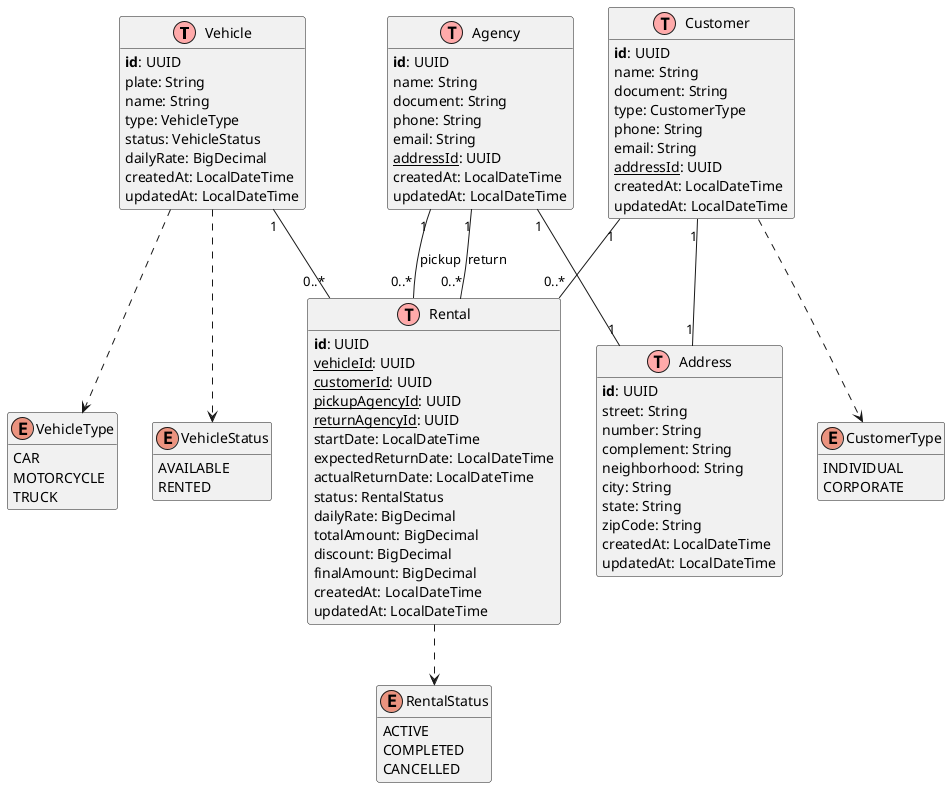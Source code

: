 @startuml Vehicle Rental System ERD

!define table(x) class x << (T,#FFAAAA) >>
!define primary_key(x) <b>x</b>
!define foreign_key(x) <u>x</u>

hide methods
hide stereotypes

' Entities
table(Vehicle) {
    primary_key(id): UUID
    plate: String
    name: String
    type: VehicleType
    status: VehicleStatus
    dailyRate: BigDecimal
    createdAt: LocalDateTime
    updatedAt: LocalDateTime
}

table(Address) {
    primary_key(id): UUID
    street: String
    number: String
    complement: String
    neighborhood: String
    city: String
    state: String
    zipCode: String
    createdAt: LocalDateTime
    updatedAt: LocalDateTime
}

table(Agency) {
    primary_key(id): UUID
    name: String
    document: String
    phone: String
    email: String
    foreign_key(addressId): UUID
    createdAt: LocalDateTime
    updatedAt: LocalDateTime
}

table(Customer) {
    primary_key(id): UUID
    name: String
    document: String
    type: CustomerType
    phone: String
    email: String
    foreign_key(addressId): UUID
    createdAt: LocalDateTime
    updatedAt: LocalDateTime
}

table(Rental) {
    primary_key(id): UUID
    foreign_key(vehicleId): UUID
    foreign_key(customerId): UUID
    foreign_key(pickupAgencyId): UUID
    foreign_key(returnAgencyId): UUID
    startDate: LocalDateTime
    expectedReturnDate: LocalDateTime
    actualReturnDate: LocalDateTime
    status: RentalStatus
    dailyRate: BigDecimal
    totalAmount: BigDecimal
    discount: BigDecimal
    finalAmount: BigDecimal
    createdAt: LocalDateTime
    updatedAt: LocalDateTime
}

' Enums
enum VehicleType {
    CAR
    MOTORCYCLE
    TRUCK
}

enum VehicleStatus {
    AVAILABLE
    RENTED
}

enum CustomerType {
    INDIVIDUAL
    CORPORATE
}

enum RentalStatus {
    ACTIVE
    COMPLETED
    CANCELLED
}

' Relationships
Vehicle "1" -- "0..*" Rental
Customer "1" -- "0..*" Rental
Agency "1" -- "0..*" Rental : pickup
Agency "1" -- "0..*" Rental : return

Vehicle ..> VehicleType
Vehicle ..> VehicleStatus
Customer ..> CustomerType
Rental ..> RentalStatus

Customer "1" -- "1" Address
Agency "1" -- "1" Address

@enduml